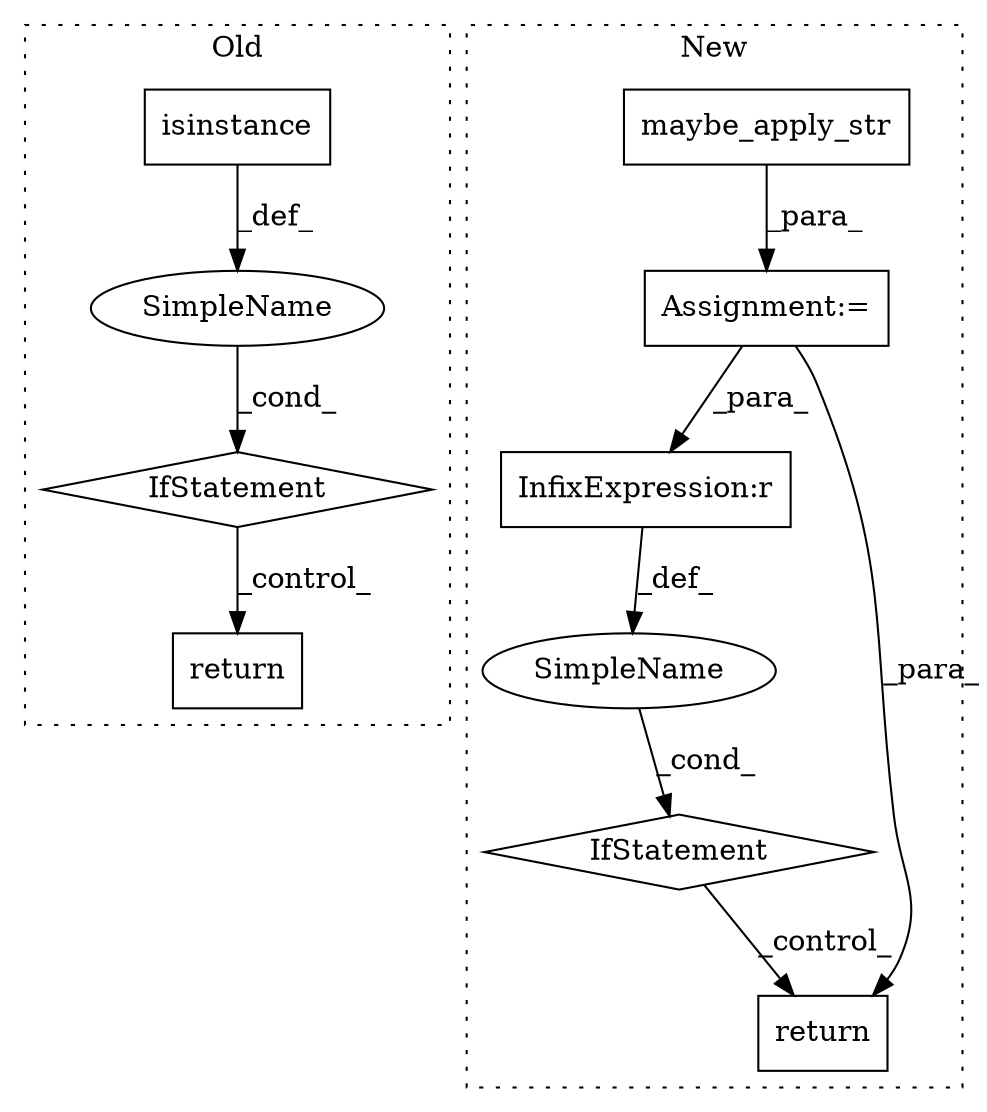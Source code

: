 digraph G {
subgraph cluster0 {
1 [label="IfStatement" a="25" s="13946,13973" l="4,2" shape="diamond"];
3 [label="SimpleName" a="42" s="" l="" shape="ellipse"];
4 [label="return" a="41" s="13983" l="7" shape="box"];
6 [label="isinstance" a="32" s="13950,13972" l="11,1" shape="box"];
label = "Old";
style="dotted";
}
subgraph cluster1 {
2 [label="maybe_apply_str" a="32" s="14520" l="17" shape="box"];
5 [label="InfixExpression:r" a="27" s="14553" l="4" shape="box"];
7 [label="IfStatement" a="25" s="14543,14561" l="4,2" shape="diamond"];
8 [label="SimpleName" a="42" s="" l="" shape="ellipse"];
9 [label="return" a="41" s="14571" l="7" shape="box"];
10 [label="Assignment:=" a="7" s="14514" l="1" shape="box"];
label = "New";
style="dotted";
}
1 -> 4 [label="_control_"];
2 -> 10 [label="_para_"];
3 -> 1 [label="_cond_"];
5 -> 8 [label="_def_"];
6 -> 3 [label="_def_"];
7 -> 9 [label="_control_"];
8 -> 7 [label="_cond_"];
10 -> 9 [label="_para_"];
10 -> 5 [label="_para_"];
}